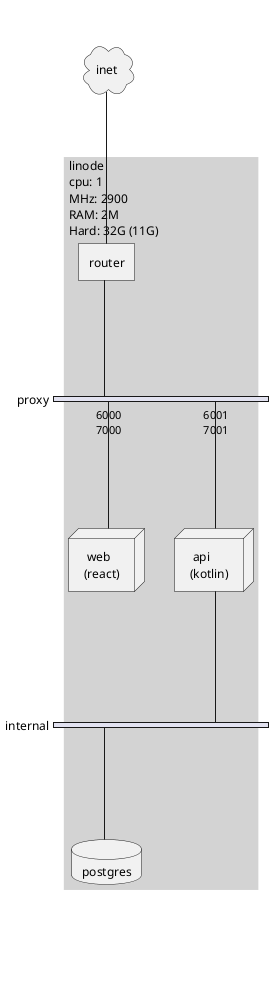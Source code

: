 @startuml
'https://plantuml.com/nwdiag'

nwdiag {
  group df {
    description = "linode\ncpu: 1\nMHz: 2900\nRAM: 2M\nHard: 32G (11G)"
    color = "lightgrey"
    router;
    web;
    api;
    db;
  }
  inet [shape = cloud];
  inet -- router;

  network proxy {
    web [address = "6000, 7000", shape = node, description = " web\n(react)"];
    router;
    api [address = "6001, 7001", shape = node, description = " api\n(kotlin)"];
  }
  network internal {
    api;
    db [shape = database, description = "postgres"];
  }
}
@enduml
